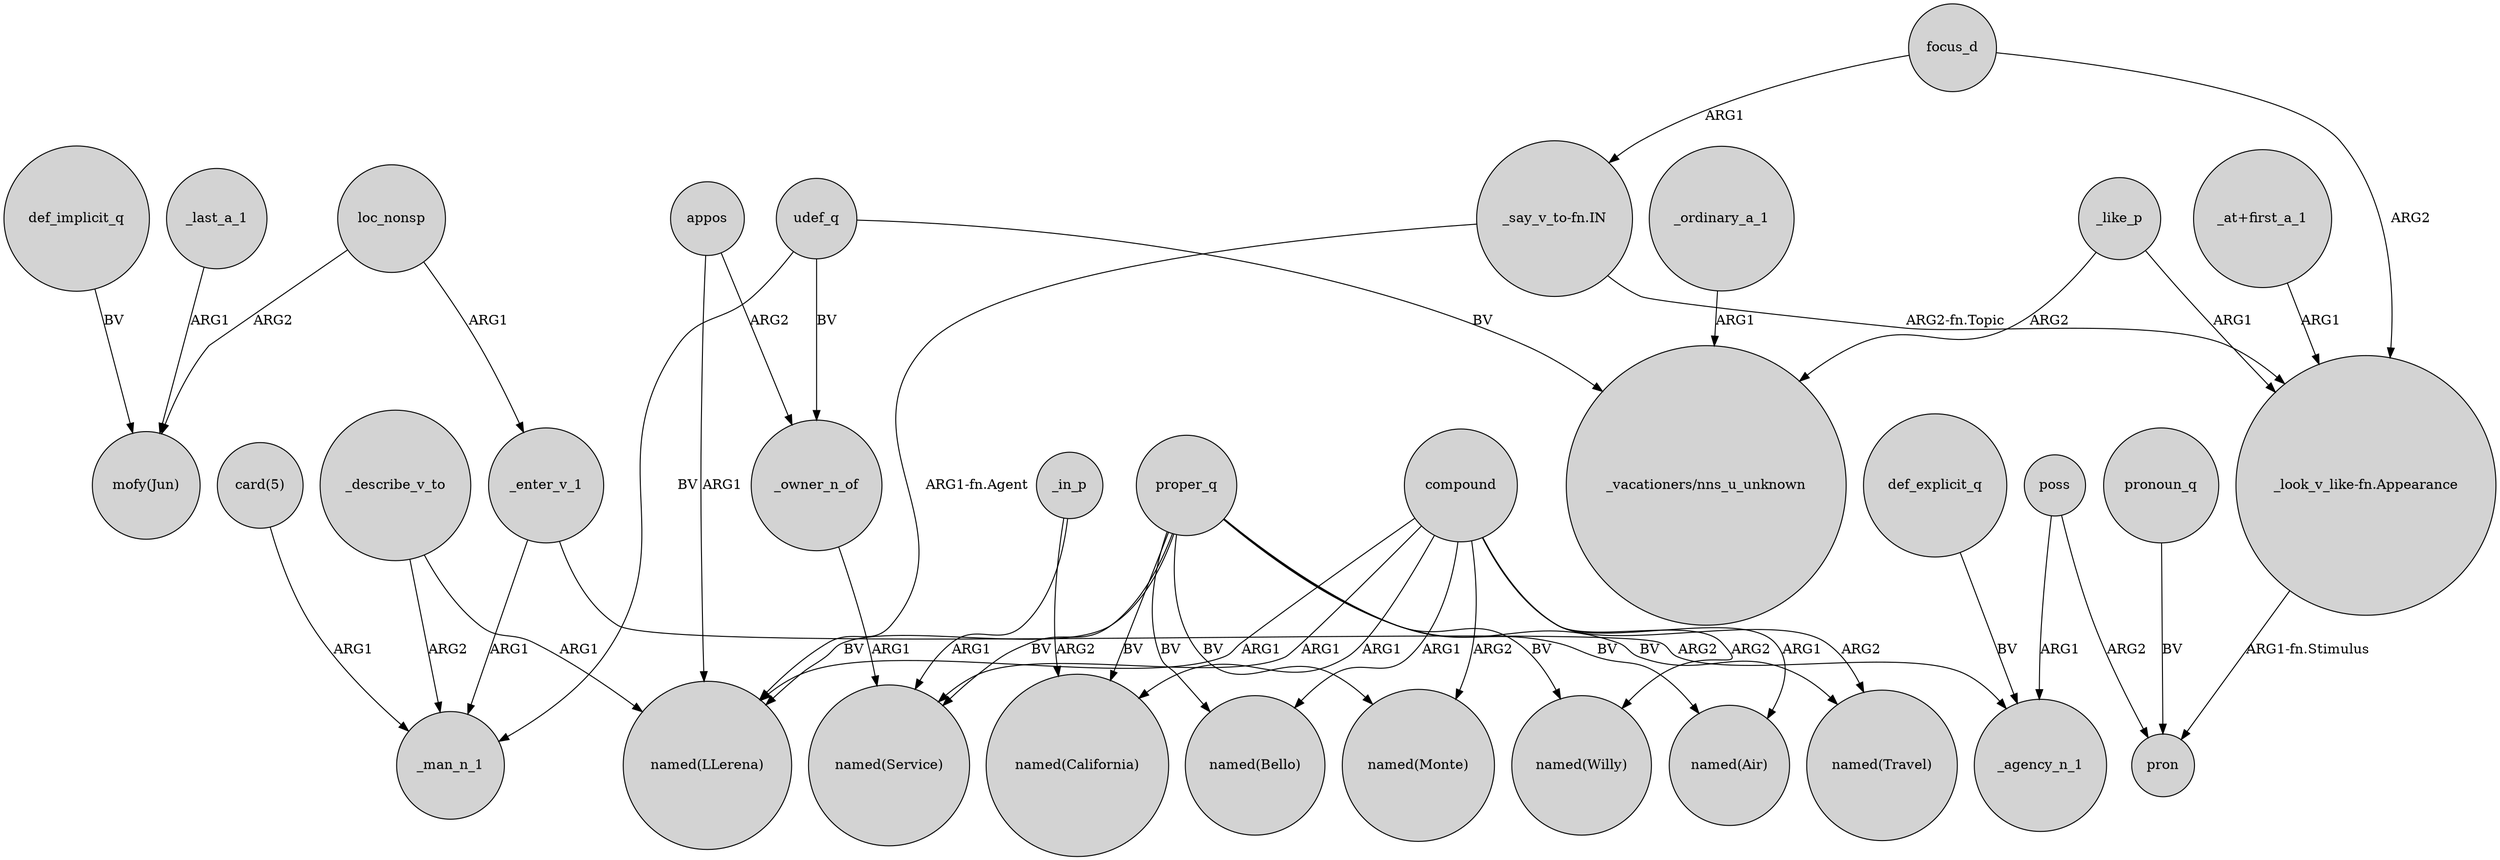 digraph {
	node [shape=circle style=filled]
	_last_a_1 -> "mofy(Jun)" [label=ARG1]
	appos -> _owner_n_of [label=ARG2]
	_in_p -> "named(California)" [label=ARG2]
	compound -> "named(Willy)" [label=ARG2]
	compound -> "named(Bello)" [label=ARG1]
	"_look_v_like-fn.Appearance" -> pron [label="ARG1-fn.Stimulus"]
	"_say_v_to-fn.IN" -> "_look_v_like-fn.Appearance" [label="ARG2-fn.Topic"]
	compound -> "named(Monte)" [label=ARG2]
	"card(5)" -> _man_n_1 [label=ARG1]
	_describe_v_to -> _man_n_1 [label=ARG2]
	def_explicit_q -> _agency_n_1 [label=BV]
	poss -> pron [label=ARG2]
	proper_q -> "named(Monte)" [label=BV]
	proper_q -> "named(Air)" [label=BV]
	proper_q -> "named(Travel)" [label=BV]
	_like_p -> "_vacationers/nns_u_unknown" [label=ARG2]
	_like_p -> "_look_v_like-fn.Appearance" [label=ARG1]
	proper_q -> "named(LLerena)" [label=BV]
	proper_q -> "named(California)" [label=BV]
	compound -> "named(Travel)" [label=ARG2]
	"_at+first_a_1" -> "_look_v_like-fn.Appearance" [label=ARG1]
	compound -> "named(Service)" [label=ARG1]
	def_implicit_q -> "mofy(Jun)" [label=BV]
	pronoun_q -> pron [label=BV]
	proper_q -> "named(Willy)" [label=BV]
	compound -> "named(California)" [label=ARG1]
	loc_nonsp -> _enter_v_1 [label=ARG1]
	compound -> "named(LLerena)" [label=ARG1]
	loc_nonsp -> "mofy(Jun)" [label=ARG2]
	_owner_n_of -> "named(Service)" [label=ARG1]
	compound -> "named(Air)" [label=ARG1]
	proper_q -> "named(Service)" [label=BV]
	udef_q -> _owner_n_of [label=BV]
	"_say_v_to-fn.IN" -> "named(LLerena)" [label="ARG1-fn.Agent"]
	poss -> _agency_n_1 [label=ARG1]
	_in_p -> "named(Service)" [label=ARG1]
	udef_q -> _man_n_1 [label=BV]
	appos -> "named(LLerena)" [label=ARG1]
	proper_q -> "named(Bello)" [label=BV]
	udef_q -> "_vacationers/nns_u_unknown" [label=BV]
	_enter_v_1 -> _man_n_1 [label=ARG1]
	_describe_v_to -> "named(LLerena)" [label=ARG1]
	_ordinary_a_1 -> "_vacationers/nns_u_unknown" [label=ARG1]
	_enter_v_1 -> _agency_n_1 [label=ARG2]
	focus_d -> "_look_v_like-fn.Appearance" [label=ARG2]
	focus_d -> "_say_v_to-fn.IN" [label=ARG1]
}
